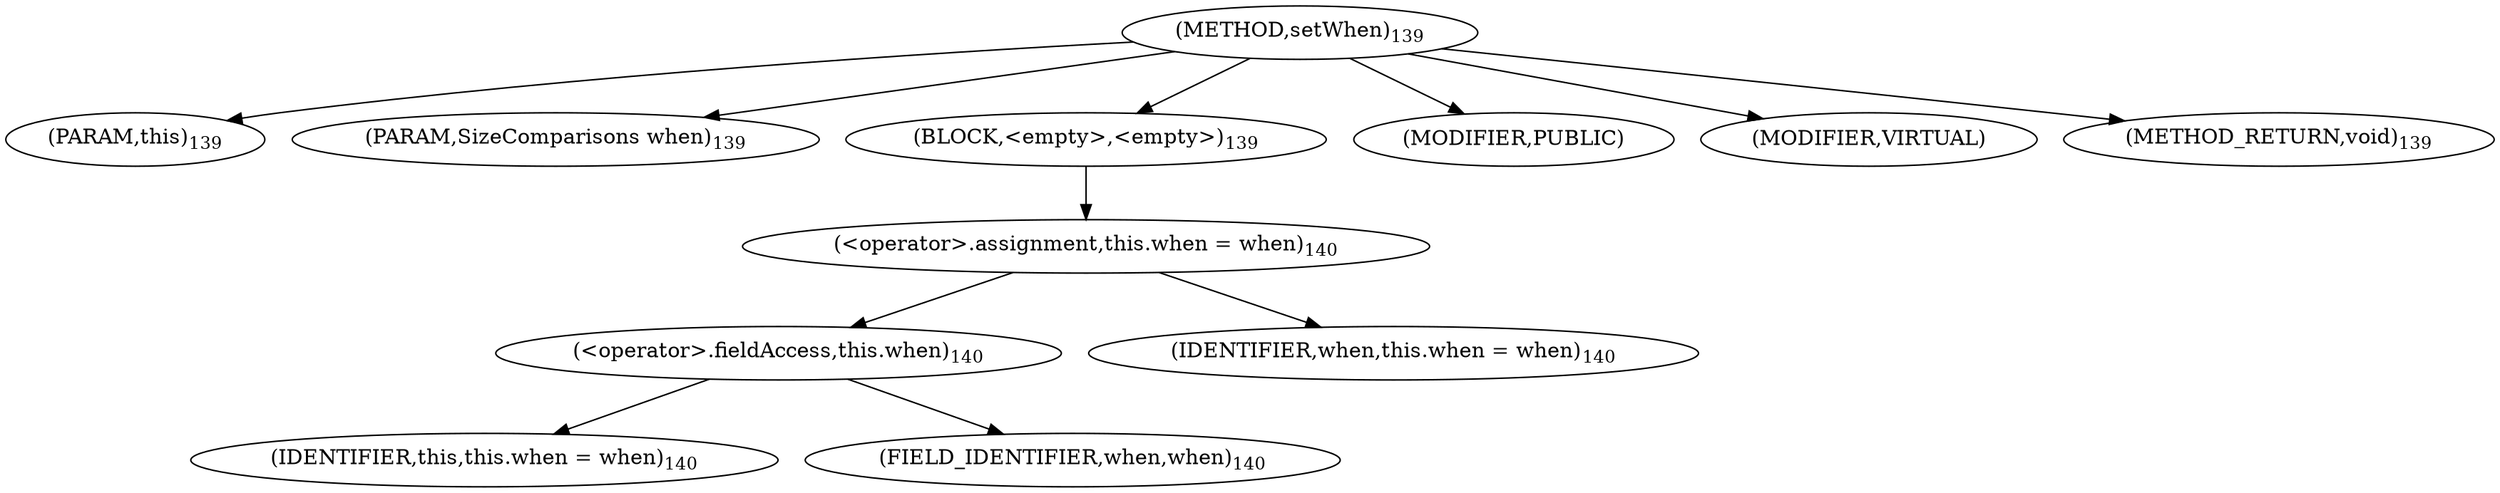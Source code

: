 digraph "setWhen" {  
"309" [label = <(METHOD,setWhen)<SUB>139</SUB>> ]
"8" [label = <(PARAM,this)<SUB>139</SUB>> ]
"310" [label = <(PARAM,SizeComparisons when)<SUB>139</SUB>> ]
"311" [label = <(BLOCK,&lt;empty&gt;,&lt;empty&gt;)<SUB>139</SUB>> ]
"312" [label = <(&lt;operator&gt;.assignment,this.when = when)<SUB>140</SUB>> ]
"313" [label = <(&lt;operator&gt;.fieldAccess,this.when)<SUB>140</SUB>> ]
"7" [label = <(IDENTIFIER,this,this.when = when)<SUB>140</SUB>> ]
"314" [label = <(FIELD_IDENTIFIER,when,when)<SUB>140</SUB>> ]
"315" [label = <(IDENTIFIER,when,this.when = when)<SUB>140</SUB>> ]
"316" [label = <(MODIFIER,PUBLIC)> ]
"317" [label = <(MODIFIER,VIRTUAL)> ]
"318" [label = <(METHOD_RETURN,void)<SUB>139</SUB>> ]
  "309" -> "8" 
  "309" -> "310" 
  "309" -> "311" 
  "309" -> "316" 
  "309" -> "317" 
  "309" -> "318" 
  "311" -> "312" 
  "312" -> "313" 
  "312" -> "315" 
  "313" -> "7" 
  "313" -> "314" 
}
